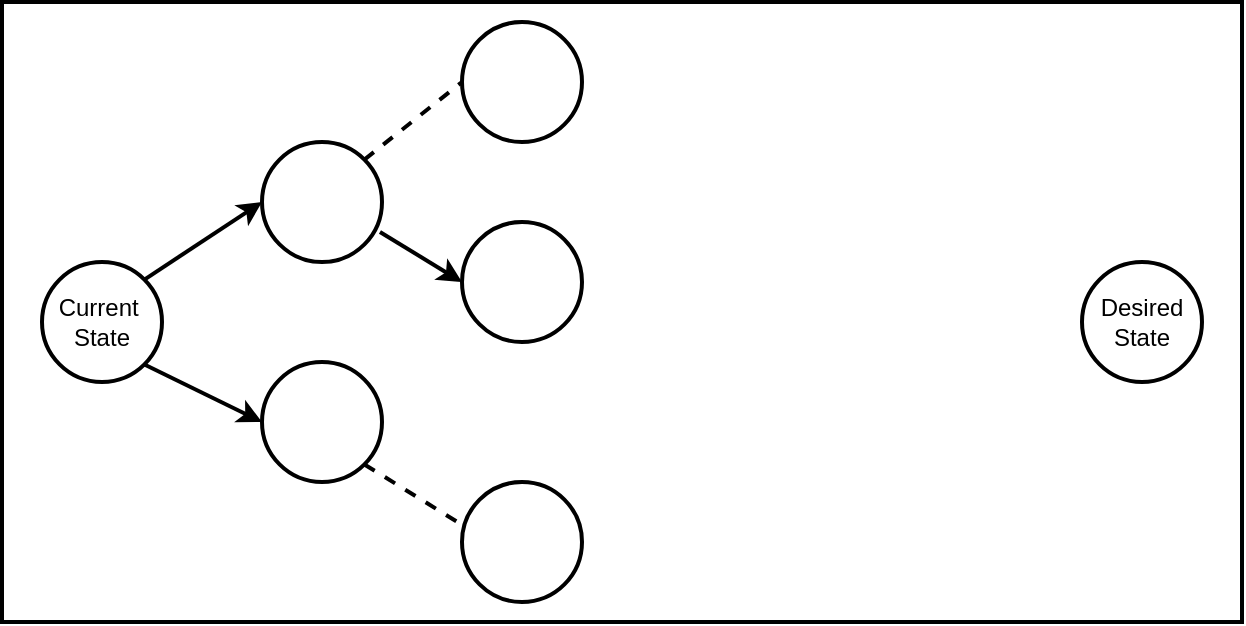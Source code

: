 <mxfile version="11.2.5" type="device" pages="1"><diagram id="8_SX1UY97Gcjo5Mupw5u" name="Page-1"><mxGraphModel dx="1540" dy="743" grid="1" gridSize="10" guides="1" tooltips="1" connect="1" arrows="1" fold="1" page="1" pageScale="1" pageWidth="850" pageHeight="1100" math="0" shadow="0"><root><mxCell id="0"/><mxCell id="1" parent="0"/><mxCell id="4oq0LLo64_he3NxZwXJf-16" value="" style="rounded=0;whiteSpace=wrap;html=1;strokeWidth=2;" vertex="1" parent="1"><mxGeometry x="-10" y="110" width="620" height="310" as="geometry"/></mxCell><mxCell id="4oq0LLo64_he3NxZwXJf-1" value="Current&amp;nbsp;&lt;br&gt;State" style="ellipse;whiteSpace=wrap;html=1;aspect=fixed;strokeWidth=2;" vertex="1" parent="1"><mxGeometry x="10" y="240" width="60" height="60" as="geometry"/></mxCell><mxCell id="4oq0LLo64_he3NxZwXJf-2" value="Desired&lt;br&gt;State" style="ellipse;whiteSpace=wrap;html=1;aspect=fixed;strokeWidth=2;" vertex="1" parent="1"><mxGeometry x="530" y="240" width="60" height="60" as="geometry"/></mxCell><mxCell id="4oq0LLo64_he3NxZwXJf-3" value="" style="ellipse;whiteSpace=wrap;html=1;aspect=fixed;strokeWidth=2;" vertex="1" parent="1"><mxGeometry x="120" y="180" width="60" height="60" as="geometry"/></mxCell><mxCell id="4oq0LLo64_he3NxZwXJf-4" value="" style="ellipse;whiteSpace=wrap;html=1;aspect=fixed;strokeWidth=2;" vertex="1" parent="1"><mxGeometry x="120" y="290" width="60" height="60" as="geometry"/></mxCell><mxCell id="4oq0LLo64_he3NxZwXJf-6" value="" style="endArrow=classic;html=1;entryX=0;entryY=0.5;entryDx=0;entryDy=0;exitX=1;exitY=0;exitDx=0;exitDy=0;strokeWidth=2;" edge="1" parent="1" source="4oq0LLo64_he3NxZwXJf-1" target="4oq0LLo64_he3NxZwXJf-3"><mxGeometry width="50" height="50" relative="1" as="geometry"><mxPoint x="10" y="420" as="sourcePoint"/><mxPoint x="60" y="370" as="targetPoint"/></mxGeometry></mxCell><mxCell id="4oq0LLo64_he3NxZwXJf-7" value="" style="endArrow=classic;html=1;entryX=0;entryY=0.5;entryDx=0;entryDy=0;exitX=1;exitY=1;exitDx=0;exitDy=0;strokeWidth=2;" edge="1" parent="1" source="4oq0LLo64_he3NxZwXJf-1" target="4oq0LLo64_he3NxZwXJf-4"><mxGeometry width="50" height="50" relative="1" as="geometry"><mxPoint x="10" y="420" as="sourcePoint"/><mxPoint x="60" y="370" as="targetPoint"/></mxGeometry></mxCell><mxCell id="4oq0LLo64_he3NxZwXJf-9" value="" style="ellipse;whiteSpace=wrap;html=1;aspect=fixed;strokeWidth=2;" vertex="1" parent="1"><mxGeometry x="220" y="350" width="60" height="60" as="geometry"/></mxCell><mxCell id="4oq0LLo64_he3NxZwXJf-10" value="" style="endArrow=none;dashed=1;html=1;entryX=0.017;entryY=0.367;entryDx=0;entryDy=0;exitX=1;exitY=1;exitDx=0;exitDy=0;entryPerimeter=0;strokeWidth=2;" edge="1" parent="1" source="4oq0LLo64_he3NxZwXJf-4" target="4oq0LLo64_he3NxZwXJf-9"><mxGeometry width="50" height="50" relative="1" as="geometry"><mxPoint x="10" y="480" as="sourcePoint"/><mxPoint x="60" y="430" as="targetPoint"/></mxGeometry></mxCell><mxCell id="4oq0LLo64_he3NxZwXJf-11" value="" style="ellipse;whiteSpace=wrap;html=1;aspect=fixed;strokeWidth=2;" vertex="1" parent="1"><mxGeometry x="220" y="220" width="60" height="60" as="geometry"/></mxCell><mxCell id="4oq0LLo64_he3NxZwXJf-12" value="" style="ellipse;whiteSpace=wrap;html=1;aspect=fixed;strokeWidth=2;" vertex="1" parent="1"><mxGeometry x="220" y="120" width="60" height="60" as="geometry"/></mxCell><mxCell id="4oq0LLo64_he3NxZwXJf-14" value="" style="endArrow=classic;html=1;entryX=0;entryY=0.5;entryDx=0;entryDy=0;exitX=0.983;exitY=0.75;exitDx=0;exitDy=0;exitPerimeter=0;strokeWidth=2;" edge="1" parent="1" source="4oq0LLo64_he3NxZwXJf-3" target="4oq0LLo64_he3NxZwXJf-11"><mxGeometry width="50" height="50" relative="1" as="geometry"><mxPoint x="10" y="480" as="sourcePoint"/><mxPoint x="60" y="430" as="targetPoint"/></mxGeometry></mxCell><mxCell id="4oq0LLo64_he3NxZwXJf-15" value="" style="endArrow=none;dashed=1;html=1;exitX=1;exitY=0;exitDx=0;exitDy=0;entryX=0;entryY=0.5;entryDx=0;entryDy=0;strokeWidth=2;" edge="1" parent="1" source="4oq0LLo64_he3NxZwXJf-3" target="4oq0LLo64_he3NxZwXJf-12"><mxGeometry width="50" height="50" relative="1" as="geometry"><mxPoint x="10" y="480" as="sourcePoint"/><mxPoint x="60" y="430" as="targetPoint"/></mxGeometry></mxCell></root></mxGraphModel></diagram></mxfile>